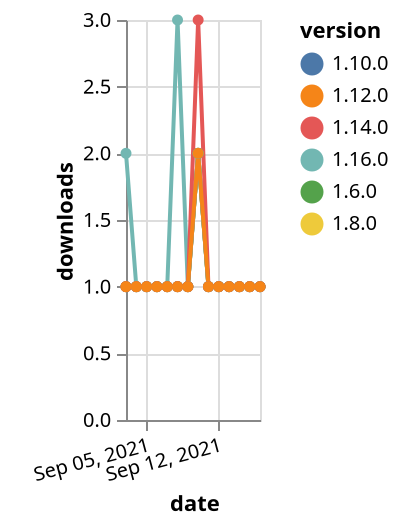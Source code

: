 {"$schema": "https://vega.github.io/schema/vega-lite/v5.json", "description": "A simple bar chart with embedded data.", "data": {"values": [{"date": "2021-09-03", "total": 250, "delta": 1, "version": "1.6.0"}, {"date": "2021-09-04", "total": 251, "delta": 1, "version": "1.6.0"}, {"date": "2021-09-05", "total": 252, "delta": 1, "version": "1.6.0"}, {"date": "2021-09-06", "total": 253, "delta": 1, "version": "1.6.0"}, {"date": "2021-09-07", "total": 254, "delta": 1, "version": "1.6.0"}, {"date": "2021-09-08", "total": 255, "delta": 1, "version": "1.6.0"}, {"date": "2021-09-09", "total": 256, "delta": 1, "version": "1.6.0"}, {"date": "2021-09-10", "total": 258, "delta": 2, "version": "1.6.0"}, {"date": "2021-09-11", "total": 259, "delta": 1, "version": "1.6.0"}, {"date": "2021-09-12", "total": 260, "delta": 1, "version": "1.6.0"}, {"date": "2021-09-13", "total": 261, "delta": 1, "version": "1.6.0"}, {"date": "2021-09-14", "total": 262, "delta": 1, "version": "1.6.0"}, {"date": "2021-09-15", "total": 263, "delta": 1, "version": "1.6.0"}, {"date": "2021-09-16", "total": 264, "delta": 1, "version": "1.6.0"}, {"date": "2021-09-03", "total": 203, "delta": 1, "version": "1.8.0"}, {"date": "2021-09-04", "total": 204, "delta": 1, "version": "1.8.0"}, {"date": "2021-09-05", "total": 205, "delta": 1, "version": "1.8.0"}, {"date": "2021-09-06", "total": 206, "delta": 1, "version": "1.8.0"}, {"date": "2021-09-07", "total": 207, "delta": 1, "version": "1.8.0"}, {"date": "2021-09-08", "total": 208, "delta": 1, "version": "1.8.0"}, {"date": "2021-09-09", "total": 209, "delta": 1, "version": "1.8.0"}, {"date": "2021-09-10", "total": 211, "delta": 2, "version": "1.8.0"}, {"date": "2021-09-11", "total": 212, "delta": 1, "version": "1.8.0"}, {"date": "2021-09-12", "total": 213, "delta": 1, "version": "1.8.0"}, {"date": "2021-09-13", "total": 214, "delta": 1, "version": "1.8.0"}, {"date": "2021-09-14", "total": 215, "delta": 1, "version": "1.8.0"}, {"date": "2021-09-15", "total": 216, "delta": 1, "version": "1.8.0"}, {"date": "2021-09-16", "total": 217, "delta": 1, "version": "1.8.0"}, {"date": "2021-09-03", "total": 201, "delta": 1, "version": "1.10.0"}, {"date": "2021-09-04", "total": 202, "delta": 1, "version": "1.10.0"}, {"date": "2021-09-05", "total": 203, "delta": 1, "version": "1.10.0"}, {"date": "2021-09-06", "total": 204, "delta": 1, "version": "1.10.0"}, {"date": "2021-09-07", "total": 205, "delta": 1, "version": "1.10.0"}, {"date": "2021-09-08", "total": 206, "delta": 1, "version": "1.10.0"}, {"date": "2021-09-09", "total": 207, "delta": 1, "version": "1.10.0"}, {"date": "2021-09-10", "total": 209, "delta": 2, "version": "1.10.0"}, {"date": "2021-09-11", "total": 210, "delta": 1, "version": "1.10.0"}, {"date": "2021-09-12", "total": 211, "delta": 1, "version": "1.10.0"}, {"date": "2021-09-13", "total": 212, "delta": 1, "version": "1.10.0"}, {"date": "2021-09-14", "total": 213, "delta": 1, "version": "1.10.0"}, {"date": "2021-09-15", "total": 214, "delta": 1, "version": "1.10.0"}, {"date": "2021-09-16", "total": 215, "delta": 1, "version": "1.10.0"}, {"date": "2021-09-03", "total": 131, "delta": 2, "version": "1.16.0"}, {"date": "2021-09-04", "total": 132, "delta": 1, "version": "1.16.0"}, {"date": "2021-09-05", "total": 133, "delta": 1, "version": "1.16.0"}, {"date": "2021-09-06", "total": 134, "delta": 1, "version": "1.16.0"}, {"date": "2021-09-07", "total": 135, "delta": 1, "version": "1.16.0"}, {"date": "2021-09-08", "total": 138, "delta": 3, "version": "1.16.0"}, {"date": "2021-09-09", "total": 139, "delta": 1, "version": "1.16.0"}, {"date": "2021-09-10", "total": 141, "delta": 2, "version": "1.16.0"}, {"date": "2021-09-11", "total": 142, "delta": 1, "version": "1.16.0"}, {"date": "2021-09-12", "total": 143, "delta": 1, "version": "1.16.0"}, {"date": "2021-09-13", "total": 144, "delta": 1, "version": "1.16.0"}, {"date": "2021-09-14", "total": 145, "delta": 1, "version": "1.16.0"}, {"date": "2021-09-15", "total": 146, "delta": 1, "version": "1.16.0"}, {"date": "2021-09-16", "total": 147, "delta": 1, "version": "1.16.0"}, {"date": "2021-09-03", "total": 200, "delta": 1, "version": "1.14.0"}, {"date": "2021-09-04", "total": 201, "delta": 1, "version": "1.14.0"}, {"date": "2021-09-05", "total": 202, "delta": 1, "version": "1.14.0"}, {"date": "2021-09-06", "total": 203, "delta": 1, "version": "1.14.0"}, {"date": "2021-09-07", "total": 204, "delta": 1, "version": "1.14.0"}, {"date": "2021-09-08", "total": 205, "delta": 1, "version": "1.14.0"}, {"date": "2021-09-09", "total": 206, "delta": 1, "version": "1.14.0"}, {"date": "2021-09-10", "total": 209, "delta": 3, "version": "1.14.0"}, {"date": "2021-09-11", "total": 210, "delta": 1, "version": "1.14.0"}, {"date": "2021-09-12", "total": 211, "delta": 1, "version": "1.14.0"}, {"date": "2021-09-13", "total": 212, "delta": 1, "version": "1.14.0"}, {"date": "2021-09-14", "total": 213, "delta": 1, "version": "1.14.0"}, {"date": "2021-09-15", "total": 214, "delta": 1, "version": "1.14.0"}, {"date": "2021-09-16", "total": 215, "delta": 1, "version": "1.14.0"}, {"date": "2021-09-03", "total": 171, "delta": 1, "version": "1.12.0"}, {"date": "2021-09-04", "total": 172, "delta": 1, "version": "1.12.0"}, {"date": "2021-09-05", "total": 173, "delta": 1, "version": "1.12.0"}, {"date": "2021-09-06", "total": 174, "delta": 1, "version": "1.12.0"}, {"date": "2021-09-07", "total": 175, "delta": 1, "version": "1.12.0"}, {"date": "2021-09-08", "total": 176, "delta": 1, "version": "1.12.0"}, {"date": "2021-09-09", "total": 177, "delta": 1, "version": "1.12.0"}, {"date": "2021-09-10", "total": 179, "delta": 2, "version": "1.12.0"}, {"date": "2021-09-11", "total": 180, "delta": 1, "version": "1.12.0"}, {"date": "2021-09-12", "total": 181, "delta": 1, "version": "1.12.0"}, {"date": "2021-09-13", "total": 182, "delta": 1, "version": "1.12.0"}, {"date": "2021-09-14", "total": 183, "delta": 1, "version": "1.12.0"}, {"date": "2021-09-15", "total": 184, "delta": 1, "version": "1.12.0"}, {"date": "2021-09-16", "total": 185, "delta": 1, "version": "1.12.0"}]}, "width": "container", "mark": {"type": "line", "point": {"filled": true}}, "encoding": {"x": {"field": "date", "type": "temporal", "timeUnit": "yearmonthdate", "title": "date", "axis": {"labelAngle": -15}}, "y": {"field": "delta", "type": "quantitative", "title": "downloads"}, "color": {"field": "version", "type": "nominal"}, "tooltip": {"field": "delta"}}}